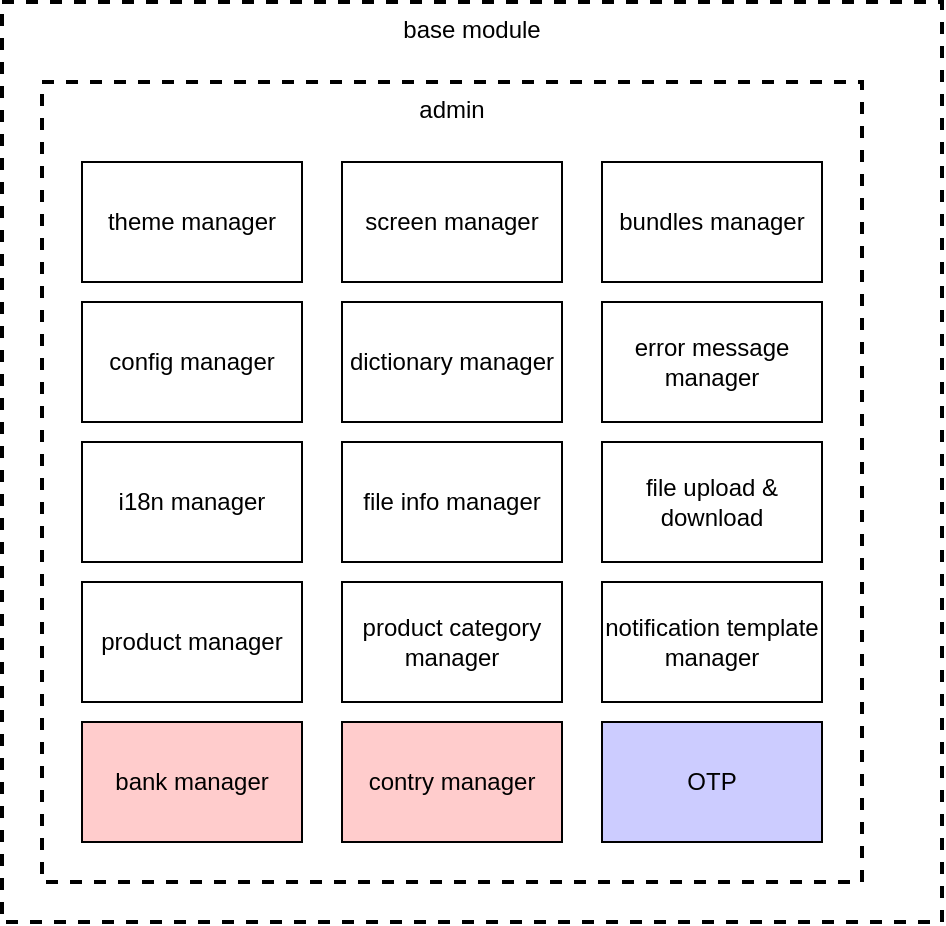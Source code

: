 <mxfile version="20.5.1" type="github"><diagram id="OInQUNuNO3AYRQuPPQoJ" name="第 1 页"><mxGraphModel dx="1550" dy="1685" grid="1" gridSize="10" guides="1" tooltips="1" connect="1" arrows="1" fold="1" page="1" pageScale="1" pageWidth="1100" pageHeight="850" math="0" shadow="0"><root><mxCell id="0"/><mxCell id="1" parent="0"/><mxCell id="mvXVn2V-p39kU3JAdQ17-17" value="&lt;span style=&quot;font-weight: 400;&quot;&gt;base module&lt;/span&gt;" style="rounded=0;whiteSpace=wrap;html=1;dashed=1;strokeWidth=2;fillColor=none;verticalAlign=top;fontStyle=1" parent="1" vertex="1"><mxGeometry x="40" y="-830" width="470" height="460" as="geometry"/></mxCell><mxCell id="mvXVn2V-p39kU3JAdQ17-18" value="&lt;span style=&quot;font-weight: 400;&quot;&gt;admin&lt;/span&gt;" style="rounded=0;whiteSpace=wrap;html=1;dashed=1;strokeWidth=2;fillColor=none;verticalAlign=top;fontStyle=1" parent="1" vertex="1"><mxGeometry x="60" y="-790" width="410" height="400" as="geometry"/></mxCell><mxCell id="mvXVn2V-p39kU3JAdQ17-26" value="theme manager" style="rounded=0;whiteSpace=wrap;html=1;fontColor=#000000;fillColor=none;" parent="1" vertex="1"><mxGeometry x="80" y="-750" width="110" height="60" as="geometry"/></mxCell><mxCell id="mvXVn2V-p39kU3JAdQ17-27" value="screen manager" style="rounded=0;whiteSpace=wrap;html=1;fontColor=#000000;fillColor=none;" parent="1" vertex="1"><mxGeometry x="210" y="-750" width="110" height="60" as="geometry"/></mxCell><mxCell id="mvXVn2V-p39kU3JAdQ17-28" value="bundles&amp;nbsp;manager" style="rounded=0;whiteSpace=wrap;html=1;fontColor=#000000;fillColor=none;" parent="1" vertex="1"><mxGeometry x="340" y="-750" width="110" height="60" as="geometry"/></mxCell><mxCell id="mvXVn2V-p39kU3JAdQ17-29" value="error message manager" style="rounded=0;whiteSpace=wrap;html=1;fontColor=#000000;fillColor=none;" parent="1" vertex="1"><mxGeometry x="340" y="-680" width="110" height="60" as="geometry"/></mxCell><mxCell id="mvXVn2V-p39kU3JAdQ17-30" value="config manager" style="rounded=0;whiteSpace=wrap;html=1;fontColor=#000000;fillColor=none;" parent="1" vertex="1"><mxGeometry x="80" y="-680" width="110" height="60" as="geometry"/></mxCell><mxCell id="mvXVn2V-p39kU3JAdQ17-31" value="dictionary manager" style="rounded=0;whiteSpace=wrap;html=1;fontColor=#000000;fillColor=none;" parent="1" vertex="1"><mxGeometry x="210" y="-680" width="110" height="60" as="geometry"/></mxCell><mxCell id="mvXVn2V-p39kU3JAdQ17-32" value="i18n manager" style="rounded=0;whiteSpace=wrap;html=1;fontColor=#000000;fillColor=none;" parent="1" vertex="1"><mxGeometry x="80" y="-610" width="110" height="60" as="geometry"/></mxCell><mxCell id="mvXVn2V-p39kU3JAdQ17-33" value="file&amp;nbsp;info manager" style="rounded=0;whiteSpace=wrap;html=1;fontColor=#000000;fillColor=none;" parent="1" vertex="1"><mxGeometry x="210" y="-610" width="110" height="60" as="geometry"/></mxCell><mxCell id="mvXVn2V-p39kU3JAdQ17-34" value="file upload &amp;amp; download" style="rounded=0;whiteSpace=wrap;html=1;fontColor=#000000;fillColor=none;" parent="1" vertex="1"><mxGeometry x="340" y="-610" width="110" height="60" as="geometry"/></mxCell><mxCell id="mvXVn2V-p39kU3JAdQ17-35" value="product manager" style="rounded=0;whiteSpace=wrap;html=1;fontColor=#000000;fillColor=none;" parent="1" vertex="1"><mxGeometry x="80" y="-540" width="110" height="60" as="geometry"/></mxCell><mxCell id="mvXVn2V-p39kU3JAdQ17-36" value="product category manager" style="rounded=0;whiteSpace=wrap;html=1;fontColor=#000000;fillColor=none;" parent="1" vertex="1"><mxGeometry x="210" y="-540" width="110" height="60" as="geometry"/></mxCell><mxCell id="mvXVn2V-p39kU3JAdQ17-37" value="notification template manager" style="rounded=0;whiteSpace=wrap;html=1;fontColor=#000000;fillColor=none;" parent="1" vertex="1"><mxGeometry x="340" y="-540" width="110" height="60" as="geometry"/></mxCell><mxCell id="lsaPHRyVFNU2QhNYm0W4-39" value="bank manager" style="rounded=0;whiteSpace=wrap;html=1;fontColor=#000000;fillColor=#FFCCCC;" parent="1" vertex="1"><mxGeometry x="80" y="-470" width="110" height="60" as="geometry"/></mxCell><mxCell id="lsaPHRyVFNU2QhNYm0W4-40" value="contry manager" style="rounded=0;whiteSpace=wrap;html=1;fontColor=#000000;fillColor=#FFCCCC;" parent="1" vertex="1"><mxGeometry x="210" y="-470" width="110" height="60" as="geometry"/></mxCell><mxCell id="lsaPHRyVFNU2QhNYm0W4-41" value="OTP" style="rounded=0;whiteSpace=wrap;html=1;fontColor=#000000;fillColor=#CCCCFF;" parent="1" vertex="1"><mxGeometry x="340" y="-470" width="110" height="60" as="geometry"/></mxCell></root></mxGraphModel></diagram></mxfile>